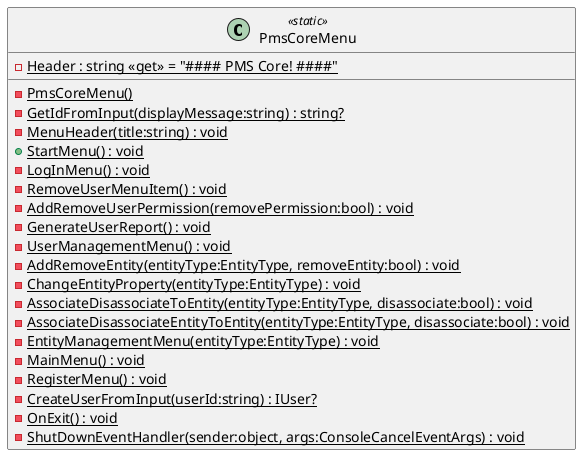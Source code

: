 @startuml
class PmsCoreMenu <<static>> {
    {static} - PmsCoreMenu()
    - {static} GetIdFromInput(displayMessage:string) : string?
    - {static} MenuHeader(title:string) : void
    + {static} StartMenu() : void
    - {static} LogInMenu() : void
    - {static} RemoveUserMenuItem() : void
    - {static} AddRemoveUserPermission(removePermission:bool) : void
    - {static} GenerateUserReport() : void
    - {static} UserManagementMenu() : void
    - {static} AddRemoveEntity(entityType:EntityType, removeEntity:bool) : void
    - {static} ChangeEntityProperty(entityType:EntityType) : void
    - {static} AssociateDisassociateToEntity(entityType:EntityType, disassociate:bool) : void
    - {static} AssociateDisassociateEntityToEntity(entityType:EntityType, disassociate:bool) : void
    - {static} EntityManagementMenu(entityType:EntityType) : void
    - {static} MainMenu() : void
    - {static} RegisterMenu() : void
    - {static} CreateUserFromInput(userId:string) : IUser?
    - {static} OnExit() : void
    - {static} ShutDownEventHandler(sender:object, args:ConsoleCancelEventArgs) : void
    - {static} Header : string <<get>> = "#### PMS Core! ####"
}
@enduml
